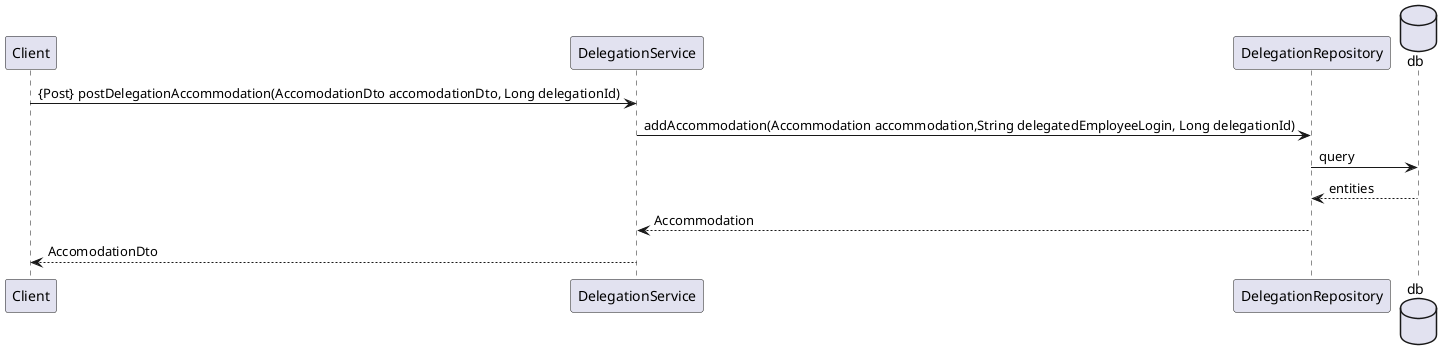@startuml DodajZakwaterowanieDoDelegacji
Client->DelegationService:{Post} postDelegationAccommodation(AccomodationDto accomodationDto, Long delegationId)
DelegationService->DelegationRepository:addAccommodation(Accommodation accommodation,String delegatedEmployeeLogin, Long delegationId)
database db
DelegationRepository->db:query
db-->DelegationRepository:entities
DelegationRepository-->DelegationService:Accommodation
DelegationService-->Client:AccomodationDto
@enduml